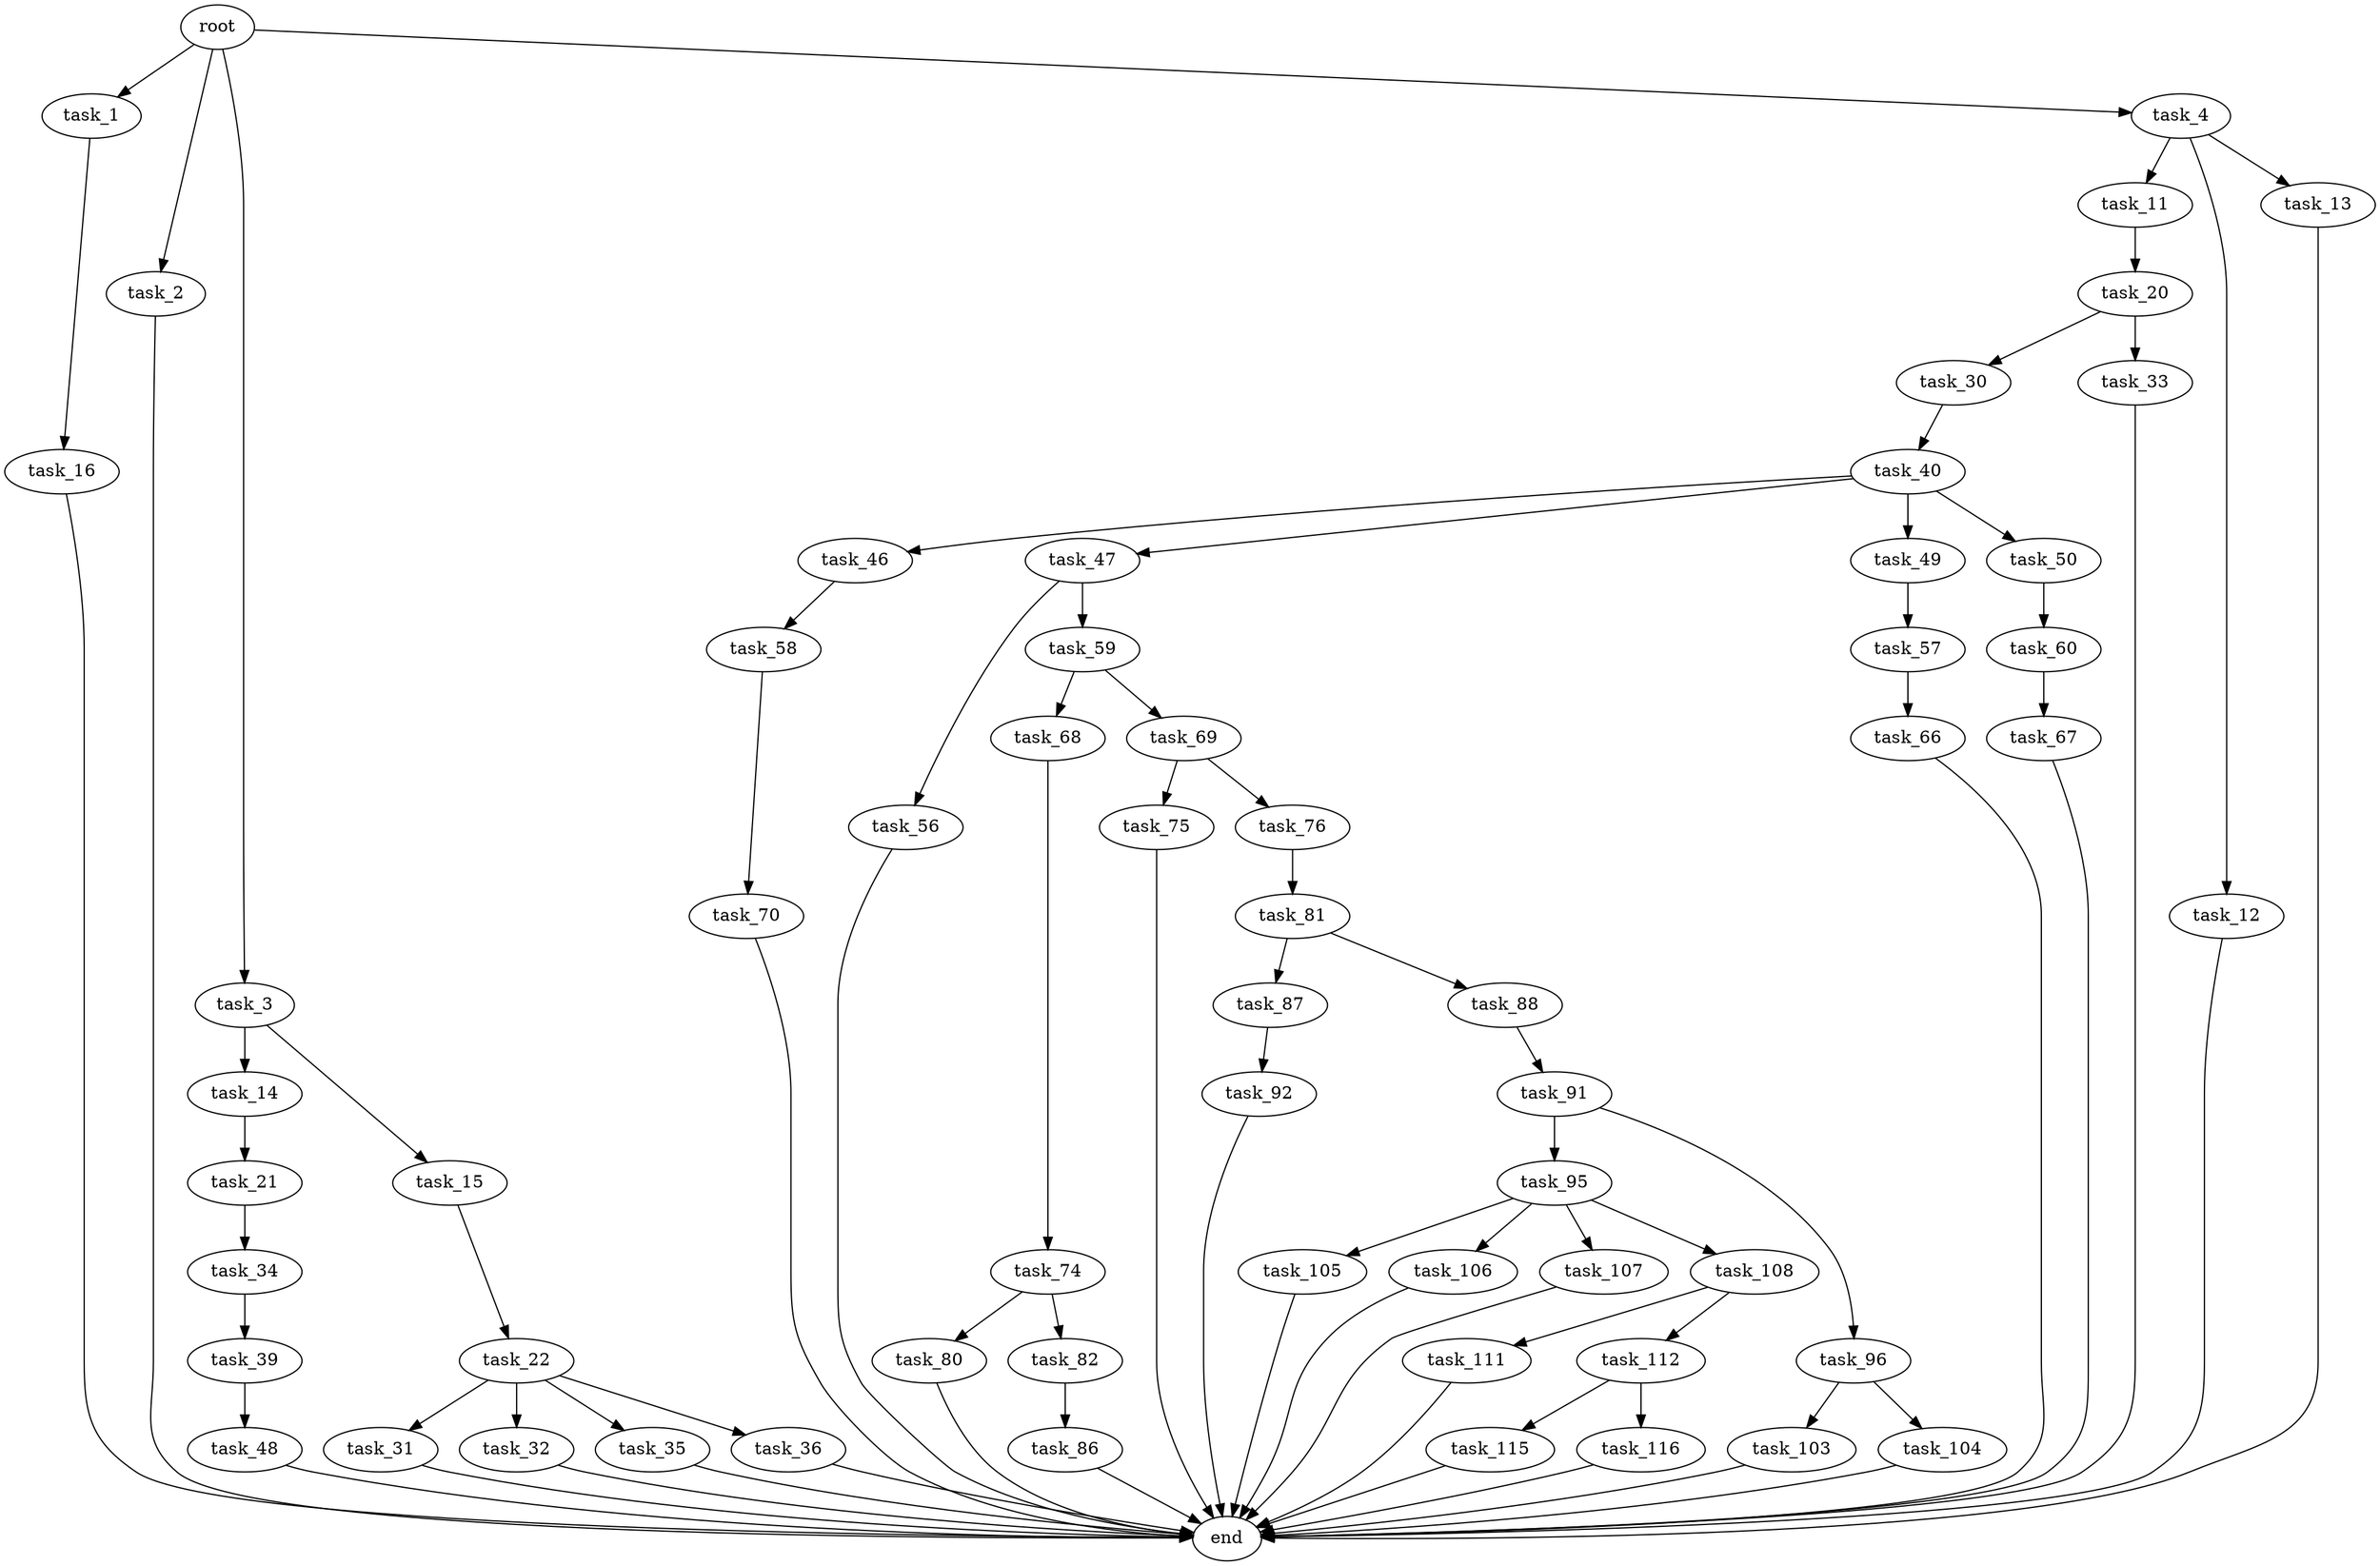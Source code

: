 digraph G {
  root [size="0.000000"];
  task_1 [size="484773034707.000000"];
  task_2 [size="215040470981.000000"];
  task_3 [size="1318422801.000000"];
  task_4 [size="549755813888.000000"];
  task_11 [size="796021173689.000000"];
  task_12 [size="11682241672.000000"];
  task_13 [size="8589934592.000000"];
  task_14 [size="782757789696.000000"];
  task_15 [size="24285222873.000000"];
  task_16 [size="293305846360.000000"];
  task_20 [size="1073741824000.000000"];
  task_21 [size="782757789696.000000"];
  task_22 [size="782757789696.000000"];
  task_30 [size="49100208956.000000"];
  task_31 [size="13200430016.000000"];
  task_32 [size="636713774067.000000"];
  task_33 [size="8344772954.000000"];
  task_34 [size="221594387552.000000"];
  task_35 [size="1073741824000.000000"];
  task_36 [size="782757789696.000000"];
  task_39 [size="15097485556.000000"];
  task_40 [size="640143604.000000"];
  task_46 [size="3115055981.000000"];
  task_47 [size="17548039010.000000"];
  task_48 [size="1512124474.000000"];
  task_49 [size="368293445632.000000"];
  task_50 [size="151981981380.000000"];
  task_56 [size="1073741824000.000000"];
  task_57 [size="1525390807.000000"];
  task_58 [size="1147747387.000000"];
  task_59 [size="782757789696.000000"];
  task_60 [size="2565353970.000000"];
  task_66 [size="96340528107.000000"];
  task_67 [size="244508544593.000000"];
  task_68 [size="520891741181.000000"];
  task_69 [size="73081149570.000000"];
  task_70 [size="1776614283.000000"];
  task_74 [size="368293445632.000000"];
  task_75 [size="28991029248.000000"];
  task_76 [size="231928233984.000000"];
  task_80 [size="40892105224.000000"];
  task_81 [size="60566875967.000000"];
  task_82 [size="4359410837.000000"];
  task_86 [size="368293445632.000000"];
  task_87 [size="191198159816.000000"];
  task_88 [size="134217728000.000000"];
  task_91 [size="788268389.000000"];
  task_92 [size="68719476736.000000"];
  task_95 [size="549755813888.000000"];
  task_96 [size="596385028770.000000"];
  task_103 [size="796094963.000000"];
  task_104 [size="2125038058.000000"];
  task_105 [size="8589934592.000000"];
  task_106 [size="368293445632.000000"];
  task_107 [size="32230646237.000000"];
  task_108 [size="1015998667.000000"];
  task_111 [size="4040300781.000000"];
  task_112 [size="479617170955.000000"];
  task_115 [size="27670559351.000000"];
  task_116 [size="14899280867.000000"];
  end [size="0.000000"];

  root -> task_1 [size="1.000000"];
  root -> task_2 [size="1.000000"];
  root -> task_3 [size="1.000000"];
  root -> task_4 [size="1.000000"];
  task_1 -> task_16 [size="679477248.000000"];
  task_2 -> end [size="1.000000"];
  task_3 -> task_14 [size="33554432.000000"];
  task_3 -> task_15 [size="33554432.000000"];
  task_4 -> task_11 [size="536870912.000000"];
  task_4 -> task_12 [size="536870912.000000"];
  task_4 -> task_13 [size="536870912.000000"];
  task_11 -> task_20 [size="679477248.000000"];
  task_12 -> end [size="1.000000"];
  task_13 -> end [size="1.000000"];
  task_14 -> task_21 [size="679477248.000000"];
  task_15 -> task_22 [size="411041792.000000"];
  task_16 -> end [size="1.000000"];
  task_20 -> task_30 [size="838860800.000000"];
  task_20 -> task_33 [size="838860800.000000"];
  task_21 -> task_34 [size="679477248.000000"];
  task_22 -> task_31 [size="679477248.000000"];
  task_22 -> task_32 [size="679477248.000000"];
  task_22 -> task_35 [size="679477248.000000"];
  task_22 -> task_36 [size="679477248.000000"];
  task_30 -> task_40 [size="838860800.000000"];
  task_31 -> end [size="1.000000"];
  task_32 -> end [size="1.000000"];
  task_33 -> end [size="1.000000"];
  task_34 -> task_39 [size="411041792.000000"];
  task_35 -> end [size="1.000000"];
  task_36 -> end [size="1.000000"];
  task_39 -> task_48 [size="411041792.000000"];
  task_40 -> task_46 [size="75497472.000000"];
  task_40 -> task_47 [size="75497472.000000"];
  task_40 -> task_49 [size="75497472.000000"];
  task_40 -> task_50 [size="75497472.000000"];
  task_46 -> task_58 [size="75497472.000000"];
  task_47 -> task_56 [size="75497472.000000"];
  task_47 -> task_59 [size="75497472.000000"];
  task_48 -> end [size="1.000000"];
  task_49 -> task_57 [size="411041792.000000"];
  task_50 -> task_60 [size="411041792.000000"];
  task_56 -> end [size="1.000000"];
  task_57 -> task_66 [size="33554432.000000"];
  task_58 -> task_70 [size="75497472.000000"];
  task_59 -> task_68 [size="679477248.000000"];
  task_59 -> task_69 [size="679477248.000000"];
  task_60 -> task_67 [size="75497472.000000"];
  task_66 -> end [size="1.000000"];
  task_67 -> end [size="1.000000"];
  task_68 -> task_74 [size="679477248.000000"];
  task_69 -> task_75 [size="75497472.000000"];
  task_69 -> task_76 [size="75497472.000000"];
  task_70 -> end [size="1.000000"];
  task_74 -> task_80 [size="411041792.000000"];
  task_74 -> task_82 [size="411041792.000000"];
  task_75 -> end [size="1.000000"];
  task_76 -> task_81 [size="301989888.000000"];
  task_80 -> end [size="1.000000"];
  task_81 -> task_87 [size="75497472.000000"];
  task_81 -> task_88 [size="75497472.000000"];
  task_82 -> task_86 [size="75497472.000000"];
  task_86 -> end [size="1.000000"];
  task_87 -> task_92 [size="209715200.000000"];
  task_88 -> task_91 [size="209715200.000000"];
  task_91 -> task_95 [size="33554432.000000"];
  task_91 -> task_96 [size="33554432.000000"];
  task_92 -> end [size="1.000000"];
  task_95 -> task_105 [size="536870912.000000"];
  task_95 -> task_106 [size="536870912.000000"];
  task_95 -> task_107 [size="536870912.000000"];
  task_95 -> task_108 [size="536870912.000000"];
  task_96 -> task_103 [size="411041792.000000"];
  task_96 -> task_104 [size="411041792.000000"];
  task_103 -> end [size="1.000000"];
  task_104 -> end [size="1.000000"];
  task_105 -> end [size="1.000000"];
  task_106 -> end [size="1.000000"];
  task_107 -> end [size="1.000000"];
  task_108 -> task_111 [size="33554432.000000"];
  task_108 -> task_112 [size="33554432.000000"];
  task_111 -> end [size="1.000000"];
  task_112 -> task_115 [size="679477248.000000"];
  task_112 -> task_116 [size="679477248.000000"];
  task_115 -> end [size="1.000000"];
  task_116 -> end [size="1.000000"];
}
